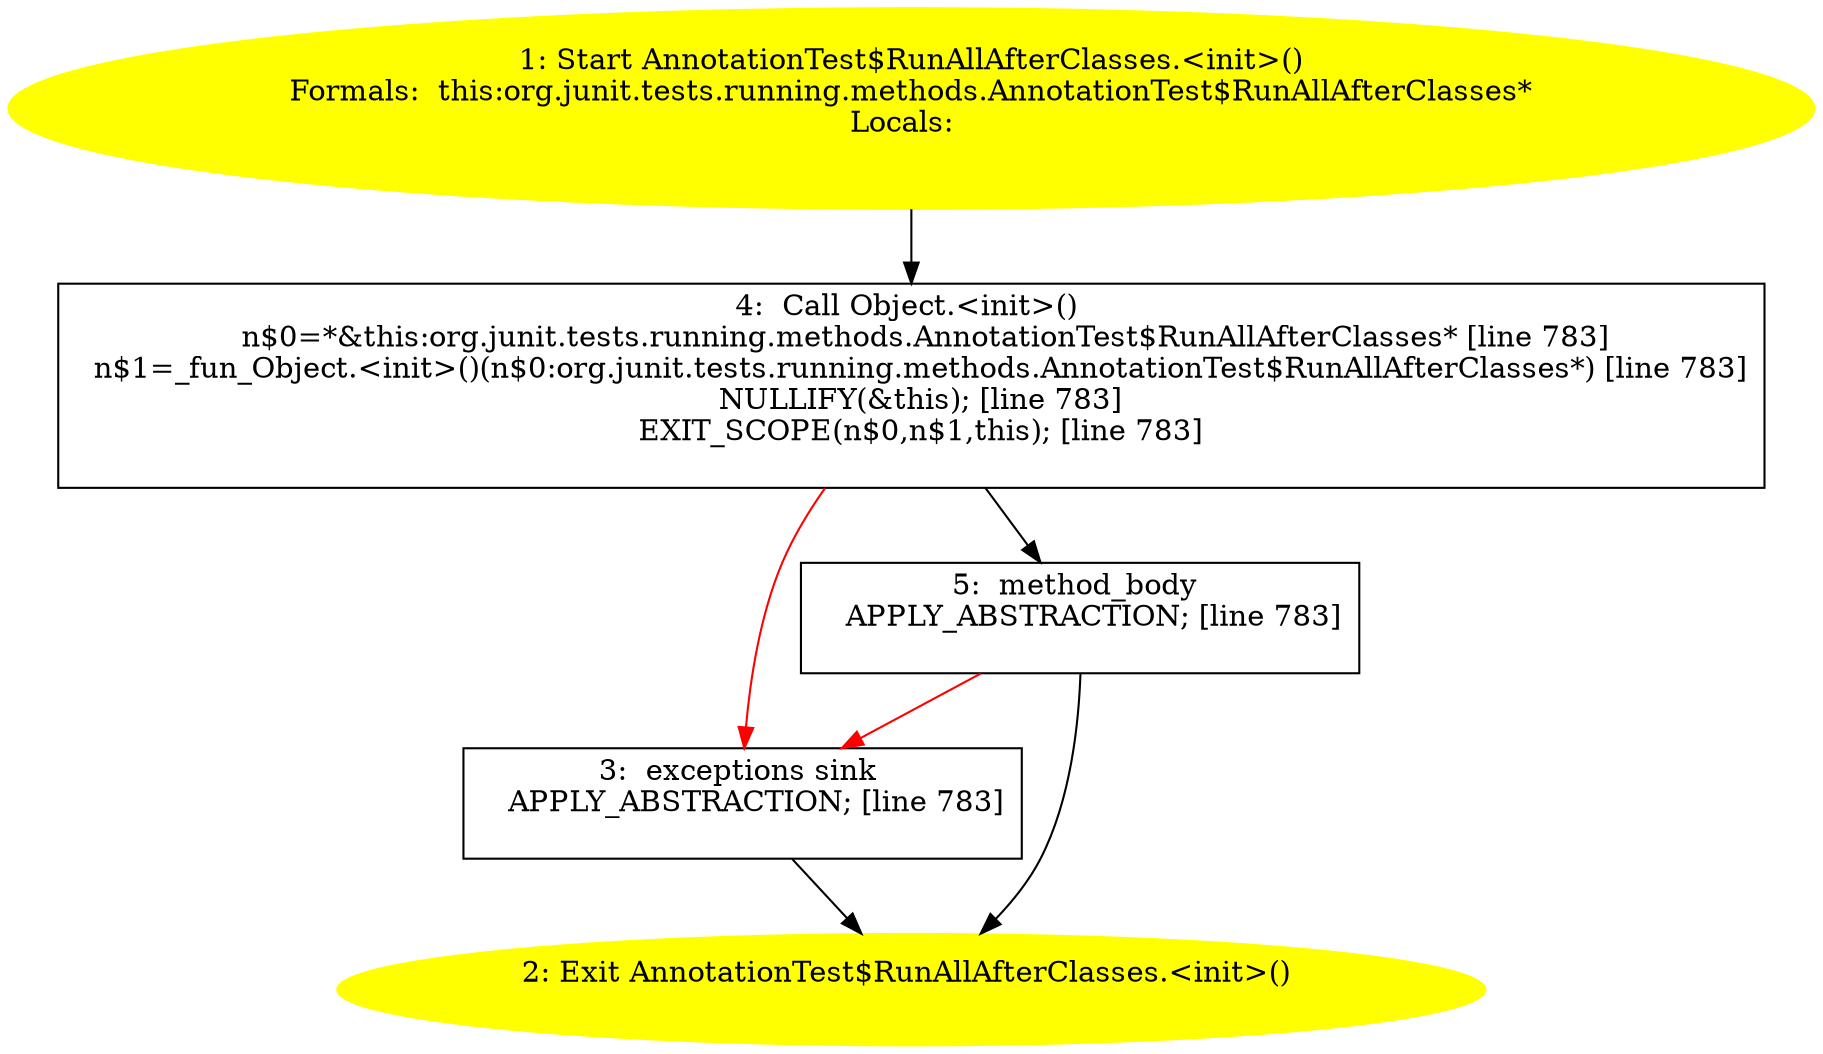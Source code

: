 /* @generated */
digraph cfg {
"org.junit.tests.running.methods.AnnotationTest$RunAllAfterClasses.<init>().97357b0ced3f6419ff088660ce0a8a28_1" [label="1: Start AnnotationTest$RunAllAfterClasses.<init>()\nFormals:  this:org.junit.tests.running.methods.AnnotationTest$RunAllAfterClasses*\nLocals:  \n  " color=yellow style=filled]
	

	 "org.junit.tests.running.methods.AnnotationTest$RunAllAfterClasses.<init>().97357b0ced3f6419ff088660ce0a8a28_1" -> "org.junit.tests.running.methods.AnnotationTest$RunAllAfterClasses.<init>().97357b0ced3f6419ff088660ce0a8a28_4" ;
"org.junit.tests.running.methods.AnnotationTest$RunAllAfterClasses.<init>().97357b0ced3f6419ff088660ce0a8a28_2" [label="2: Exit AnnotationTest$RunAllAfterClasses.<init>() \n  " color=yellow style=filled]
	

"org.junit.tests.running.methods.AnnotationTest$RunAllAfterClasses.<init>().97357b0ced3f6419ff088660ce0a8a28_3" [label="3:  exceptions sink \n   APPLY_ABSTRACTION; [line 783]\n " shape="box"]
	

	 "org.junit.tests.running.methods.AnnotationTest$RunAllAfterClasses.<init>().97357b0ced3f6419ff088660ce0a8a28_3" -> "org.junit.tests.running.methods.AnnotationTest$RunAllAfterClasses.<init>().97357b0ced3f6419ff088660ce0a8a28_2" ;
"org.junit.tests.running.methods.AnnotationTest$RunAllAfterClasses.<init>().97357b0ced3f6419ff088660ce0a8a28_4" [label="4:  Call Object.<init>() \n   n$0=*&this:org.junit.tests.running.methods.AnnotationTest$RunAllAfterClasses* [line 783]\n  n$1=_fun_Object.<init>()(n$0:org.junit.tests.running.methods.AnnotationTest$RunAllAfterClasses*) [line 783]\n  NULLIFY(&this); [line 783]\n  EXIT_SCOPE(n$0,n$1,this); [line 783]\n " shape="box"]
	

	 "org.junit.tests.running.methods.AnnotationTest$RunAllAfterClasses.<init>().97357b0ced3f6419ff088660ce0a8a28_4" -> "org.junit.tests.running.methods.AnnotationTest$RunAllAfterClasses.<init>().97357b0ced3f6419ff088660ce0a8a28_5" ;
	 "org.junit.tests.running.methods.AnnotationTest$RunAllAfterClasses.<init>().97357b0ced3f6419ff088660ce0a8a28_4" -> "org.junit.tests.running.methods.AnnotationTest$RunAllAfterClasses.<init>().97357b0ced3f6419ff088660ce0a8a28_3" [color="red" ];
"org.junit.tests.running.methods.AnnotationTest$RunAllAfterClasses.<init>().97357b0ced3f6419ff088660ce0a8a28_5" [label="5:  method_body \n   APPLY_ABSTRACTION; [line 783]\n " shape="box"]
	

	 "org.junit.tests.running.methods.AnnotationTest$RunAllAfterClasses.<init>().97357b0ced3f6419ff088660ce0a8a28_5" -> "org.junit.tests.running.methods.AnnotationTest$RunAllAfterClasses.<init>().97357b0ced3f6419ff088660ce0a8a28_2" ;
	 "org.junit.tests.running.methods.AnnotationTest$RunAllAfterClasses.<init>().97357b0ced3f6419ff088660ce0a8a28_5" -> "org.junit.tests.running.methods.AnnotationTest$RunAllAfterClasses.<init>().97357b0ced3f6419ff088660ce0a8a28_3" [color="red" ];
}
